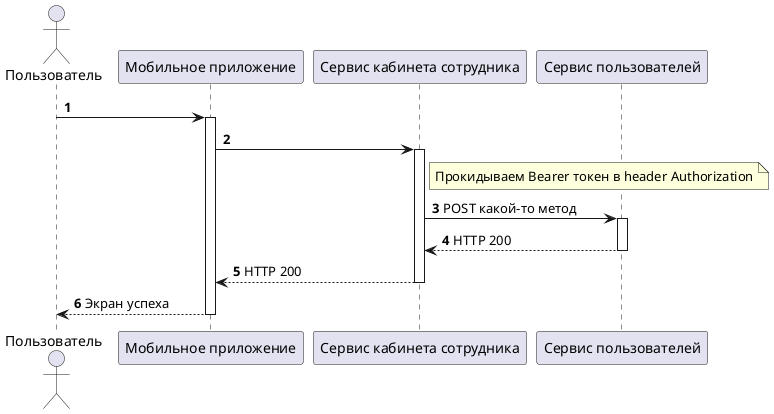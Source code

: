 @startuml
'https://plantuml.com/sequence-diagram

autonumber

actor "Пользователь" as User
participant "Мобильное приложение" as MobileApp
participant "Сервис кабинета сотрудника" as EmployerService
participant "Сервис пользователей" as UserService

User -> MobileApp
activate MobileApp

    MobileApp -> EmployerService
    activate EmployerService

        note right EmployerService
        Прокидываем Bearer токен в header Authorization
        end note

        EmployerService -> UserService: POST какой-то метод
        activate UserService
        return HTTP 200
    return HTTP 200
return Экран успеха

@enduml